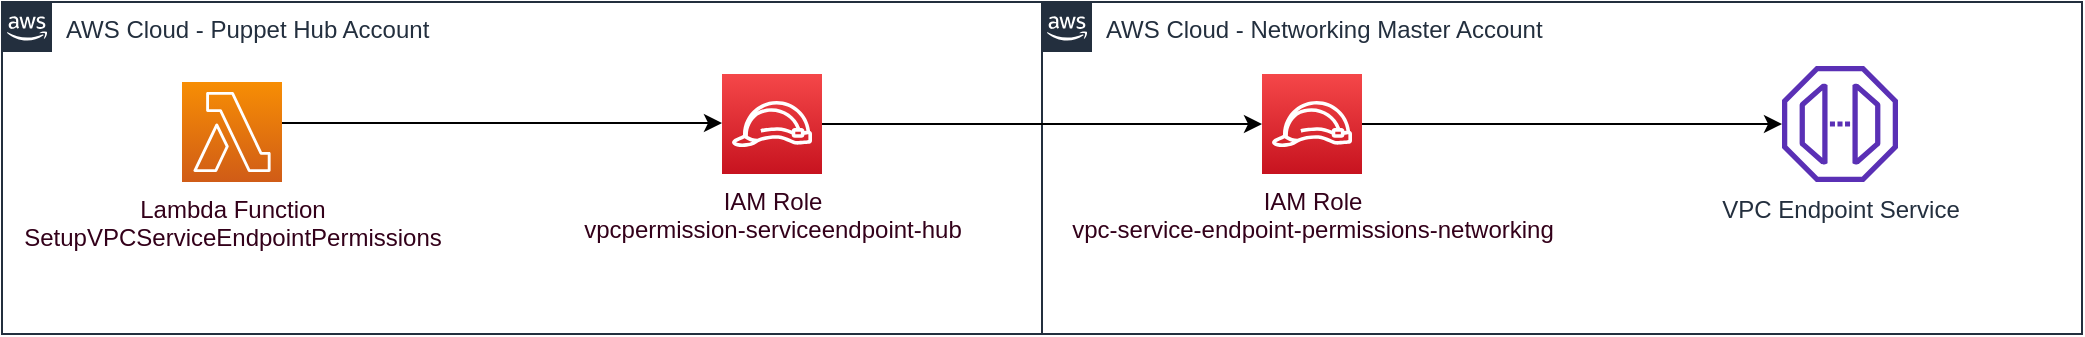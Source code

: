 <mxfile version="12.4.8" type="device"><diagram id="diagramid" name="Diagram"><mxGraphModel dx="2036" dy="687" grid="1" gridSize="10" guides="1" tooltips="1" connect="1" arrows="1" fold="1" page="1" pageScale="1" pageWidth="850" pageHeight="1100" math="0" shadow="0"><root><mxCell id="0"/><mxCell id="1" parent="0"/><mxCell id="DPIOUtvlLqOn-r43QMtf-15" value="AWS Cloud - Networking Master Account" style="points=[[0,0],[0.25,0],[0.5,0],[0.75,0],[1,0],[1,0.25],[1,0.5],[1,0.75],[1,1],[0.75,1],[0.5,1],[0.25,1],[0,1],[0,0.75],[0,0.5],[0,0.25]];outlineConnect=0;gradientColor=none;html=1;whiteSpace=wrap;fontSize=12;fontStyle=0;shape=mxgraph.aws4.group;grIcon=mxgraph.aws4.group_aws_cloud_alt;strokeColor=#232F3E;fillColor=none;verticalAlign=top;align=left;spacingLeft=30;fontColor=#232F3E;dashed=0;" vertex="1" parent="1"><mxGeometry x="300" y="114" width="520" height="166" as="geometry"/></mxCell><mxCell id="DPIOUtvlLqOn-r43QMtf-14" value="AWS Cloud - Puppet Hub Account" style="points=[[0,0],[0.25,0],[0.5,0],[0.75,0],[1,0],[1,0.25],[1,0.5],[1,0.75],[1,1],[0.75,1],[0.5,1],[0.25,1],[0,1],[0,0.75],[0,0.5],[0,0.25]];outlineConnect=0;gradientColor=none;html=1;whiteSpace=wrap;fontSize=12;fontStyle=0;shape=mxgraph.aws4.group;grIcon=mxgraph.aws4.group_aws_cloud_alt;strokeColor=#232F3E;fillColor=none;verticalAlign=top;align=left;spacingLeft=30;fontColor=#232F3E;dashed=0;" vertex="1" parent="1"><mxGeometry x="-220" y="114" width="520" height="166" as="geometry"/></mxCell><mxCell id="DPIOUtvlLqOn-r43QMtf-8" value="" style="edgeStyle=orthogonalEdgeStyle;rounded=0;orthogonalLoop=1;jettySize=auto;html=1;" edge="1" parent="1" source="2" target="DPIOUtvlLqOn-r43QMtf-7"><mxGeometry relative="1" as="geometry"/></mxCell><mxCell id="2" value="&lt;div&gt;&lt;font color=&quot;#33001a&quot;&gt;IAM Role &lt;br&gt;&lt;/font&gt;&lt;/div&gt;&lt;div&gt;&lt;font color=&quot;#33001a&quot;&gt;vpcpermission-serviceendpoint-hub&lt;/font&gt;&lt;/div&gt;" style="outlineConnect=0;fontColor=#B3B3B3;gradientColor=#F54749;gradientDirection=north;fillColor=#C7131F;strokeColor=#ffffff;dashed=0;verticalLabelPosition=bottom;verticalAlign=top;align=center;html=1;fontSize=12;fontStyle=0;aspect=fixed;shape=mxgraph.aws4.resourceIcon;resIcon=mxgraph.aws4.role;" parent="1" vertex="1"><mxGeometry x="140" y="150" width="50" height="50" as="geometry"/></mxCell><mxCell id="DPIOUtvlLqOn-r43QMtf-10" value="" style="edgeStyle=orthogonalEdgeStyle;rounded=0;orthogonalLoop=1;jettySize=auto;html=1;" edge="1" parent="1" source="DPIOUtvlLqOn-r43QMtf-7" target="DPIOUtvlLqOn-r43QMtf-11"><mxGeometry relative="1" as="geometry"><mxPoint x="610" y="175" as="targetPoint"/></mxGeometry></mxCell><mxCell id="DPIOUtvlLqOn-r43QMtf-7" value="&lt;div&gt;&lt;font color=&quot;#33001a&quot;&gt;IAM Role&lt;/font&gt;&lt;/div&gt;&lt;div&gt;&lt;font color=&quot;#33001a&quot;&gt;vpc-service-endpoint-permissions-networking&lt;br&gt;&lt;/font&gt;&lt;/div&gt;" style="outlineConnect=0;fontColor=#B3B3B3;gradientColor=#F54749;gradientDirection=north;fillColor=#C7131F;strokeColor=#ffffff;dashed=0;verticalLabelPosition=bottom;verticalAlign=top;align=center;html=1;fontSize=12;fontStyle=0;aspect=fixed;shape=mxgraph.aws4.resourceIcon;resIcon=mxgraph.aws4.role;" vertex="1" parent="1"><mxGeometry x="410" y="150" width="50" height="50" as="geometry"/></mxCell><mxCell id="3" value="&lt;div&gt;&lt;font color=&quot;#33001a&quot;&gt;Lambda Function &lt;br&gt;&lt;/font&gt;&lt;/div&gt;&lt;div&gt;&lt;font color=&quot;#33001a&quot;&gt;SetupVPCServiceEndpointPermissions&lt;/font&gt;&lt;/div&gt;" style="outlineConnect=0;fontColor=#B3B3B3;gradientColor=#F78E04;gradientDirection=north;fillColor=#D05C17;strokeColor=#ffffff;dashed=0;verticalLabelPosition=bottom;verticalAlign=top;align=center;html=1;fontSize=12;fontStyle=0;aspect=fixed;shape=mxgraph.aws4.resourceIcon;resIcon=mxgraph.aws4.lambda;" parent="1" vertex="1"><mxGeometry x="-130" y="154" width="50" height="50" as="geometry"/></mxCell><mxCell id="DPIOUtvlLqOn-r43QMtf-11" value="VPC Endpoint Service" style="outlineConnect=0;fontColor=#232F3E;gradientColor=none;fillColor=#5A30B5;strokeColor=none;dashed=0;verticalLabelPosition=bottom;verticalAlign=top;align=center;html=1;fontSize=12;fontStyle=0;aspect=fixed;pointerEvents=1;shape=mxgraph.aws4.endpoint;" vertex="1" parent="1"><mxGeometry x="670" y="146" width="58" height="58" as="geometry"/></mxCell><mxCell id="DPIOUtvlLqOn-r43QMtf-18" value="" style="edgeStyle=orthogonalEdgeStyle;rounded=0;orthogonalLoop=1;jettySize=auto;html=1;" edge="1" parent="1" target="2"><mxGeometry relative="1" as="geometry"><mxPoint x="-80" y="174.5" as="sourcePoint"/><mxPoint x="120" y="174.5" as="targetPoint"/></mxGeometry></mxCell></root></mxGraphModel></diagram></mxfile>